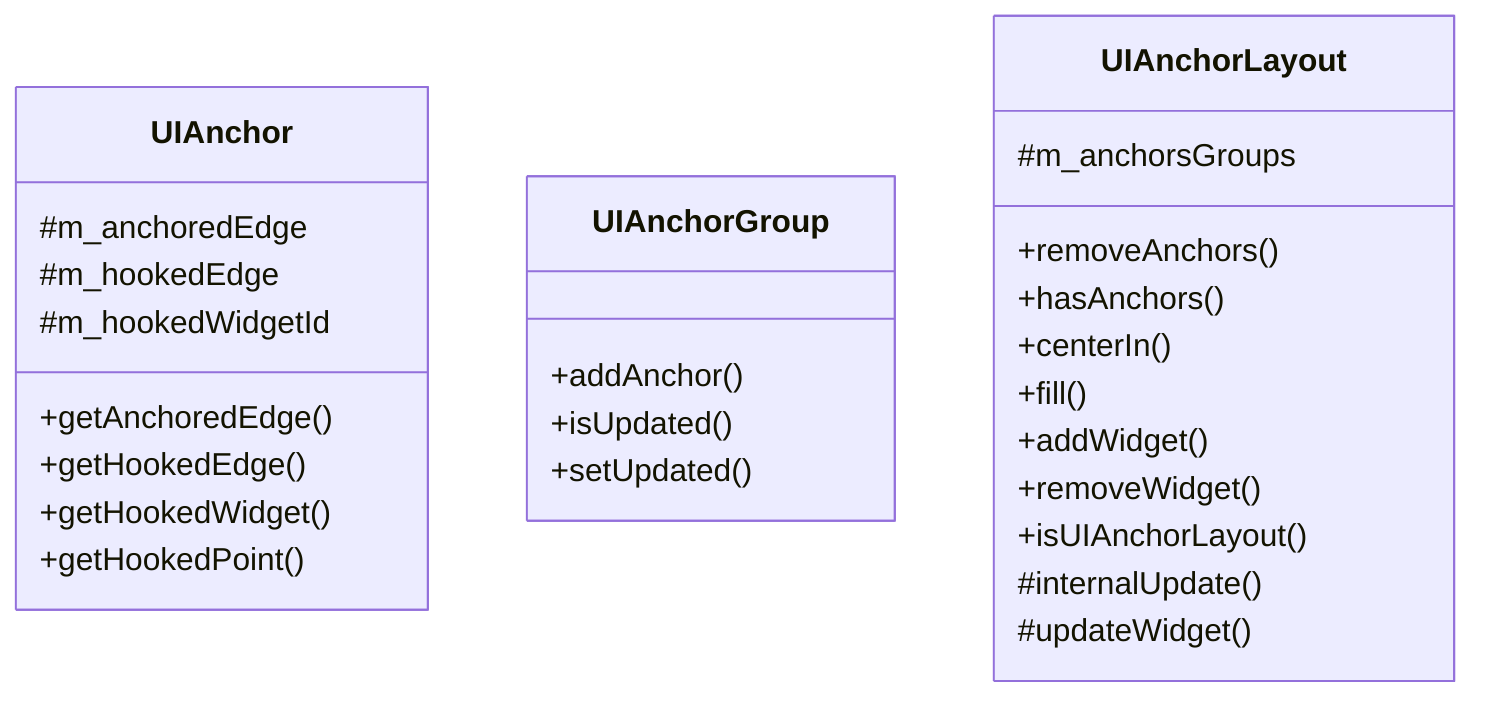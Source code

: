 classDiagram
    class UIAnchor {
        +getAnchoredEdge()
        +getHookedEdge()
        +getHookedWidget()
        +getHookedPoint()
        #m_anchoredEdge
        #m_hookedEdge
        #m_hookedWidgetId
    }
    class UIAnchorGroup {
        +addAnchor()
        +isUpdated()
        +setUpdated()
    }
    class UIAnchorLayout {
        +removeAnchors()
        +hasAnchors()
        +centerIn()
        +fill()
        +addWidget()
        +removeWidget()
        +isUIAnchorLayout()
        #internalUpdate()
        #updateWidget()
        #m_anchorsGroups
    }